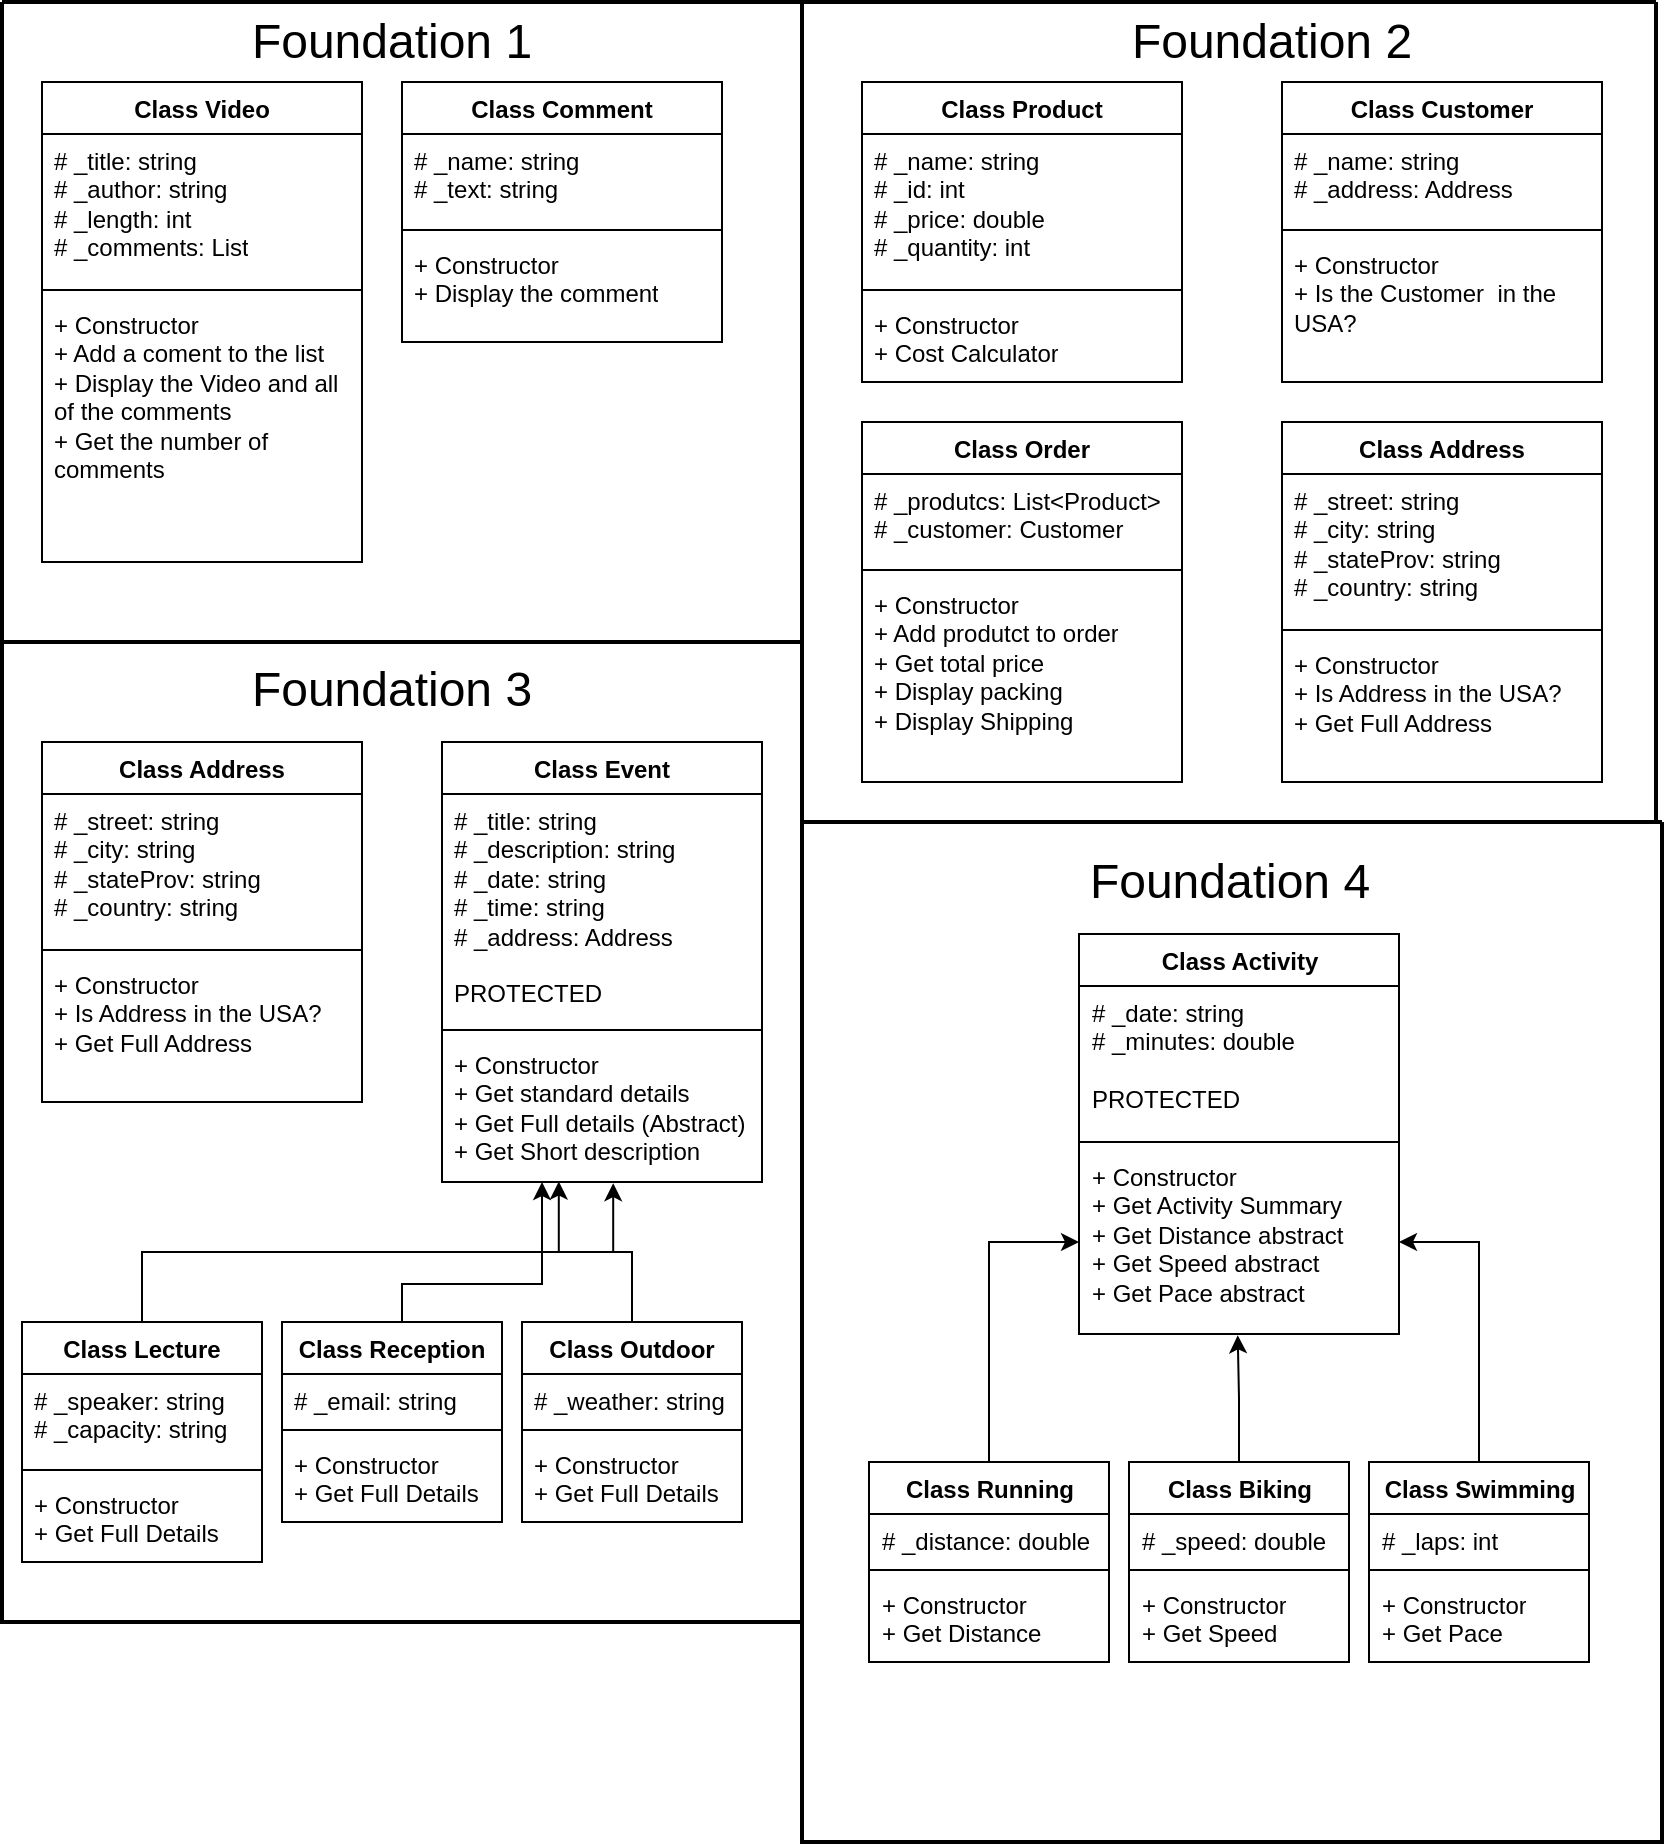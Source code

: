 <mxfile version="24.4.13" type="github">
  <diagram id="C5RBs43oDa-KdzZeNtuy" name="Page-1">
    <mxGraphModel dx="2262" dy="1691" grid="1" gridSize="10" guides="1" tooltips="1" connect="1" arrows="1" fold="1" page="1" pageScale="1" pageWidth="827" pageHeight="1169" math="0" shadow="0">
      <root>
        <mxCell id="WIyWlLk6GJQsqaUBKTNV-0" />
        <mxCell id="WIyWlLk6GJQsqaUBKTNV-1" parent="WIyWlLk6GJQsqaUBKTNV-0" />
        <mxCell id="9J13ALXc6ODQzCNzxVcu-0" value="Class Video" style="swimlane;fontStyle=1;align=center;verticalAlign=top;childLayout=stackLayout;horizontal=1;startSize=26;horizontalStack=0;resizeParent=1;resizeParentMax=0;resizeLast=0;collapsible=1;marginBottom=0;whiteSpace=wrap;html=1;strokeWidth=1;" vertex="1" parent="WIyWlLk6GJQsqaUBKTNV-1">
          <mxGeometry x="20" y="40" width="160" height="240" as="geometry" />
        </mxCell>
        <mxCell id="9J13ALXc6ODQzCNzxVcu-1" value="# _title: string&lt;div&gt;# _author: string&lt;/div&gt;&lt;div&gt;# _length: int&lt;div&gt;# _comments: List&lt;/div&gt;&lt;/div&gt;" style="text;strokeColor=none;fillColor=none;align=left;verticalAlign=top;spacingLeft=4;spacingRight=4;overflow=hidden;rotatable=0;points=[[0,0.5],[1,0.5]];portConstraint=eastwest;whiteSpace=wrap;html=1;" vertex="1" parent="9J13ALXc6ODQzCNzxVcu-0">
          <mxGeometry y="26" width="160" height="74" as="geometry" />
        </mxCell>
        <mxCell id="9J13ALXc6ODQzCNzxVcu-2" value="" style="line;strokeWidth=1;fillColor=none;align=left;verticalAlign=middle;spacingTop=-1;spacingLeft=3;spacingRight=3;rotatable=0;labelPosition=right;points=[];portConstraint=eastwest;strokeColor=inherit;" vertex="1" parent="9J13ALXc6ODQzCNzxVcu-0">
          <mxGeometry y="100" width="160" height="8" as="geometry" />
        </mxCell>
        <mxCell id="9J13ALXc6ODQzCNzxVcu-3" value="&lt;div&gt;+ Constructor&lt;/div&gt;&lt;div&gt;+ Add a coment to the list&lt;/div&gt;&lt;div&gt;+ Display the Video and all of the comments&lt;/div&gt;&lt;div&gt;+ Get the number of comments&lt;/div&gt;&lt;div&gt;&lt;br&gt;&lt;/div&gt;" style="text;strokeColor=none;fillColor=none;align=left;verticalAlign=top;spacingLeft=4;spacingRight=4;overflow=hidden;rotatable=0;points=[[0,0.5],[1,0.5]];portConstraint=eastwest;whiteSpace=wrap;html=1;" vertex="1" parent="9J13ALXc6ODQzCNzxVcu-0">
          <mxGeometry y="108" width="160" height="132" as="geometry" />
        </mxCell>
        <mxCell id="9J13ALXc6ODQzCNzxVcu-6" value="Foundation 1" style="text;html=1;align=center;verticalAlign=middle;whiteSpace=wrap;rounded=0;strokeWidth=1;fontSize=24;" vertex="1" parent="WIyWlLk6GJQsqaUBKTNV-1">
          <mxGeometry x="110" y="10" width="170" height="20" as="geometry" />
        </mxCell>
        <mxCell id="9J13ALXc6ODQzCNzxVcu-7" value="Class Comment" style="swimlane;fontStyle=1;align=center;verticalAlign=top;childLayout=stackLayout;horizontal=1;startSize=26;horizontalStack=0;resizeParent=1;resizeParentMax=0;resizeLast=0;collapsible=1;marginBottom=0;whiteSpace=wrap;html=1;strokeWidth=1;" vertex="1" parent="WIyWlLk6GJQsqaUBKTNV-1">
          <mxGeometry x="200" y="40" width="160" height="130" as="geometry" />
        </mxCell>
        <mxCell id="9J13ALXc6ODQzCNzxVcu-8" value="# _name: string&lt;div&gt;# _text: string&lt;/div&gt;" style="text;strokeColor=none;fillColor=none;align=left;verticalAlign=top;spacingLeft=4;spacingRight=4;overflow=hidden;rotatable=0;points=[[0,0.5],[1,0.5]];portConstraint=eastwest;whiteSpace=wrap;html=1;" vertex="1" parent="9J13ALXc6ODQzCNzxVcu-7">
          <mxGeometry y="26" width="160" height="44" as="geometry" />
        </mxCell>
        <mxCell id="9J13ALXc6ODQzCNzxVcu-9" value="" style="line;strokeWidth=1;fillColor=none;align=left;verticalAlign=middle;spacingTop=-1;spacingLeft=3;spacingRight=3;rotatable=0;labelPosition=right;points=[];portConstraint=eastwest;strokeColor=inherit;" vertex="1" parent="9J13ALXc6ODQzCNzxVcu-7">
          <mxGeometry y="70" width="160" height="8" as="geometry" />
        </mxCell>
        <mxCell id="9J13ALXc6ODQzCNzxVcu-10" value="&lt;div&gt;+ Constructor&lt;/div&gt;&lt;div&gt;+ Display the comment&lt;/div&gt;&lt;div&gt;&lt;br&gt;&lt;/div&gt;" style="text;strokeColor=none;fillColor=none;align=left;verticalAlign=top;spacingLeft=4;spacingRight=4;overflow=hidden;rotatable=0;points=[[0,0.5],[1,0.5]];portConstraint=eastwest;whiteSpace=wrap;html=1;" vertex="1" parent="9J13ALXc6ODQzCNzxVcu-7">
          <mxGeometry y="78" width="160" height="52" as="geometry" />
        </mxCell>
        <mxCell id="9J13ALXc6ODQzCNzxVcu-11" value="Foundation 2" style="text;html=1;align=center;verticalAlign=middle;whiteSpace=wrap;rounded=0;strokeWidth=1;fontSize=24;" vertex="1" parent="WIyWlLk6GJQsqaUBKTNV-1">
          <mxGeometry x="550" y="10" width="170" height="20" as="geometry" />
        </mxCell>
        <mxCell id="9J13ALXc6ODQzCNzxVcu-19" value="" style="swimlane;startSize=0;strokeWidth=2;" vertex="1" parent="WIyWlLk6GJQsqaUBKTNV-1">
          <mxGeometry x="400" width="427" height="410" as="geometry" />
        </mxCell>
        <mxCell id="9J13ALXc6ODQzCNzxVcu-21" value="Class Product" style="swimlane;fontStyle=1;align=center;verticalAlign=top;childLayout=stackLayout;horizontal=1;startSize=26;horizontalStack=0;resizeParent=1;resizeParentMax=0;resizeLast=0;collapsible=1;marginBottom=0;whiteSpace=wrap;html=1;strokeWidth=1;" vertex="1" parent="WIyWlLk6GJQsqaUBKTNV-1">
          <mxGeometry x="430" y="40" width="160" height="150" as="geometry" />
        </mxCell>
        <mxCell id="9J13ALXc6ODQzCNzxVcu-22" value="# _name: string&lt;div&gt;# _id: int&lt;/div&gt;&lt;div&gt;# _price: double&lt;div&gt;# _quantity: int&lt;/div&gt;&lt;/div&gt;" style="text;strokeColor=none;fillColor=none;align=left;verticalAlign=top;spacingLeft=4;spacingRight=4;overflow=hidden;rotatable=0;points=[[0,0.5],[1,0.5]];portConstraint=eastwest;whiteSpace=wrap;html=1;" vertex="1" parent="9J13ALXc6ODQzCNzxVcu-21">
          <mxGeometry y="26" width="160" height="74" as="geometry" />
        </mxCell>
        <mxCell id="9J13ALXc6ODQzCNzxVcu-23" value="" style="line;strokeWidth=1;fillColor=none;align=left;verticalAlign=middle;spacingTop=-1;spacingLeft=3;spacingRight=3;rotatable=0;labelPosition=right;points=[];portConstraint=eastwest;strokeColor=inherit;" vertex="1" parent="9J13ALXc6ODQzCNzxVcu-21">
          <mxGeometry y="100" width="160" height="8" as="geometry" />
        </mxCell>
        <mxCell id="9J13ALXc6ODQzCNzxVcu-24" value="&lt;div&gt;+ Constructor&lt;/div&gt;&lt;div&gt;+ Cost Calculator&lt;/div&gt;&lt;div&gt;&lt;br&gt;&lt;/div&gt;" style="text;strokeColor=none;fillColor=none;align=left;verticalAlign=top;spacingLeft=4;spacingRight=4;overflow=hidden;rotatable=0;points=[[0,0.5],[1,0.5]];portConstraint=eastwest;whiteSpace=wrap;html=1;" vertex="1" parent="9J13ALXc6ODQzCNzxVcu-21">
          <mxGeometry y="108" width="160" height="42" as="geometry" />
        </mxCell>
        <mxCell id="9J13ALXc6ODQzCNzxVcu-25" value="Class Customer" style="swimlane;fontStyle=1;align=center;verticalAlign=top;childLayout=stackLayout;horizontal=1;startSize=26;horizontalStack=0;resizeParent=1;resizeParentMax=0;resizeLast=0;collapsible=1;marginBottom=0;whiteSpace=wrap;html=1;strokeWidth=1;" vertex="1" parent="WIyWlLk6GJQsqaUBKTNV-1">
          <mxGeometry x="640" y="40" width="160" height="150" as="geometry" />
        </mxCell>
        <mxCell id="9J13ALXc6ODQzCNzxVcu-26" value="# _name: string&lt;div&gt;# _address: Address&lt;/div&gt;" style="text;strokeColor=none;fillColor=none;align=left;verticalAlign=top;spacingLeft=4;spacingRight=4;overflow=hidden;rotatable=0;points=[[0,0.5],[1,0.5]];portConstraint=eastwest;whiteSpace=wrap;html=1;" vertex="1" parent="9J13ALXc6ODQzCNzxVcu-25">
          <mxGeometry y="26" width="160" height="44" as="geometry" />
        </mxCell>
        <mxCell id="9J13ALXc6ODQzCNzxVcu-29" value="" style="line;strokeWidth=1;fillColor=none;align=left;verticalAlign=middle;spacingTop=-1;spacingLeft=3;spacingRight=3;rotatable=0;labelPosition=right;points=[];portConstraint=eastwest;strokeColor=inherit;" vertex="1" parent="9J13ALXc6ODQzCNzxVcu-25">
          <mxGeometry y="70" width="160" height="8" as="geometry" />
        </mxCell>
        <mxCell id="9J13ALXc6ODQzCNzxVcu-28" value="&lt;div&gt;+ Constructor&lt;/div&gt;&lt;div&gt;+ Is the Customer&amp;nbsp; in the USA?&lt;/div&gt;" style="text;strokeColor=none;fillColor=none;align=left;verticalAlign=top;spacingLeft=4;spacingRight=4;overflow=hidden;rotatable=0;points=[[0,0.5],[1,0.5]];portConstraint=eastwest;whiteSpace=wrap;html=1;" vertex="1" parent="9J13ALXc6ODQzCNzxVcu-25">
          <mxGeometry y="78" width="160" height="72" as="geometry" />
        </mxCell>
        <mxCell id="9J13ALXc6ODQzCNzxVcu-30" value="Class Order" style="swimlane;fontStyle=1;align=center;verticalAlign=top;childLayout=stackLayout;horizontal=1;startSize=26;horizontalStack=0;resizeParent=1;resizeParentMax=0;resizeLast=0;collapsible=1;marginBottom=0;whiteSpace=wrap;html=1;strokeWidth=1;" vertex="1" parent="WIyWlLk6GJQsqaUBKTNV-1">
          <mxGeometry x="430" y="210" width="160" height="180" as="geometry" />
        </mxCell>
        <mxCell id="9J13ALXc6ODQzCNzxVcu-31" value="# _produtcs: List&amp;lt;Product&amp;gt;&lt;div&gt;# _customer: Customer&lt;/div&gt;" style="text;strokeColor=none;fillColor=none;align=left;verticalAlign=top;spacingLeft=4;spacingRight=4;overflow=hidden;rotatable=0;points=[[0,0.5],[1,0.5]];portConstraint=eastwest;whiteSpace=wrap;html=1;" vertex="1" parent="9J13ALXc6ODQzCNzxVcu-30">
          <mxGeometry y="26" width="160" height="44" as="geometry" />
        </mxCell>
        <mxCell id="9J13ALXc6ODQzCNzxVcu-32" value="" style="line;strokeWidth=1;fillColor=none;align=left;verticalAlign=middle;spacingTop=-1;spacingLeft=3;spacingRight=3;rotatable=0;labelPosition=right;points=[];portConstraint=eastwest;strokeColor=inherit;" vertex="1" parent="9J13ALXc6ODQzCNzxVcu-30">
          <mxGeometry y="70" width="160" height="8" as="geometry" />
        </mxCell>
        <mxCell id="9J13ALXc6ODQzCNzxVcu-33" value="&lt;div&gt;+ Constructor&lt;/div&gt;&lt;div&gt;+ Add produtct to order&lt;/div&gt;&lt;div&gt;+ Get total price&lt;/div&gt;&lt;div&gt;+ Display packing&amp;nbsp;&lt;/div&gt;&lt;div&gt;+ Display Shipping&amp;nbsp;&lt;/div&gt;" style="text;strokeColor=none;fillColor=none;align=left;verticalAlign=top;spacingLeft=4;spacingRight=4;overflow=hidden;rotatable=0;points=[[0,0.5],[1,0.5]];portConstraint=eastwest;whiteSpace=wrap;html=1;" vertex="1" parent="9J13ALXc6ODQzCNzxVcu-30">
          <mxGeometry y="78" width="160" height="102" as="geometry" />
        </mxCell>
        <mxCell id="9J13ALXc6ODQzCNzxVcu-34" value="Class Address" style="swimlane;fontStyle=1;align=center;verticalAlign=top;childLayout=stackLayout;horizontal=1;startSize=26;horizontalStack=0;resizeParent=1;resizeParentMax=0;resizeLast=0;collapsible=1;marginBottom=0;whiteSpace=wrap;html=1;strokeWidth=1;" vertex="1" parent="WIyWlLk6GJQsqaUBKTNV-1">
          <mxGeometry x="640" y="210" width="160" height="180" as="geometry" />
        </mxCell>
        <mxCell id="9J13ALXc6ODQzCNzxVcu-35" value="# _street: string&lt;div&gt;# _city: string&lt;/div&gt;&lt;div&gt;# _stateProv: string&lt;div&gt;# _country: string&lt;/div&gt;&lt;/div&gt;" style="text;strokeColor=none;fillColor=none;align=left;verticalAlign=top;spacingLeft=4;spacingRight=4;overflow=hidden;rotatable=0;points=[[0,0.5],[1,0.5]];portConstraint=eastwest;whiteSpace=wrap;html=1;" vertex="1" parent="9J13ALXc6ODQzCNzxVcu-34">
          <mxGeometry y="26" width="160" height="74" as="geometry" />
        </mxCell>
        <mxCell id="9J13ALXc6ODQzCNzxVcu-36" value="" style="line;strokeWidth=1;fillColor=none;align=left;verticalAlign=middle;spacingTop=-1;spacingLeft=3;spacingRight=3;rotatable=0;labelPosition=right;points=[];portConstraint=eastwest;strokeColor=inherit;" vertex="1" parent="9J13ALXc6ODQzCNzxVcu-34">
          <mxGeometry y="100" width="160" height="8" as="geometry" />
        </mxCell>
        <mxCell id="9J13ALXc6ODQzCNzxVcu-37" value="&lt;div&gt;+ Constructor&lt;/div&gt;&lt;div&gt;+ Is Address in the USA?&lt;/div&gt;&lt;div&gt;+ Get Full Address&lt;/div&gt;" style="text;strokeColor=none;fillColor=none;align=left;verticalAlign=top;spacingLeft=4;spacingRight=4;overflow=hidden;rotatable=0;points=[[0,0.5],[1,0.5]];portConstraint=eastwest;whiteSpace=wrap;html=1;" vertex="1" parent="9J13ALXc6ODQzCNzxVcu-34">
          <mxGeometry y="108" width="160" height="72" as="geometry" />
        </mxCell>
        <mxCell id="9J13ALXc6ODQzCNzxVcu-38" value="" style="swimlane;startSize=0;strokeWidth=2;" vertex="1" parent="WIyWlLk6GJQsqaUBKTNV-1">
          <mxGeometry width="400" height="320" as="geometry" />
        </mxCell>
        <mxCell id="9J13ALXc6ODQzCNzxVcu-39" value="Foundation 3" style="text;html=1;align=center;verticalAlign=middle;whiteSpace=wrap;rounded=0;strokeWidth=1;fontSize=24;" vertex="1" parent="WIyWlLk6GJQsqaUBKTNV-1">
          <mxGeometry x="110" y="334" width="170" height="20" as="geometry" />
        </mxCell>
        <mxCell id="9J13ALXc6ODQzCNzxVcu-40" value="Class Event" style="swimlane;fontStyle=1;align=center;verticalAlign=top;childLayout=stackLayout;horizontal=1;startSize=26;horizontalStack=0;resizeParent=1;resizeParentMax=0;resizeLast=0;collapsible=1;marginBottom=0;whiteSpace=wrap;html=1;strokeWidth=1;" vertex="1" parent="WIyWlLk6GJQsqaUBKTNV-1">
          <mxGeometry x="220" y="370" width="160" height="220" as="geometry" />
        </mxCell>
        <mxCell id="9J13ALXc6ODQzCNzxVcu-41" value="# _title: string&lt;div&gt;# _description: string&lt;/div&gt;&lt;div&gt;# _date: string&lt;div&gt;# _time: string&lt;/div&gt;&lt;/div&gt;&lt;div&gt;# _address: Address&lt;/div&gt;&lt;div&gt;&lt;br&gt;&lt;/div&gt;&lt;div&gt;PROTECTED&lt;/div&gt;" style="text;strokeColor=none;fillColor=none;align=left;verticalAlign=top;spacingLeft=4;spacingRight=4;overflow=hidden;rotatable=0;points=[[0,0.5],[1,0.5]];portConstraint=eastwest;whiteSpace=wrap;html=1;" vertex="1" parent="9J13ALXc6ODQzCNzxVcu-40">
          <mxGeometry y="26" width="160" height="114" as="geometry" />
        </mxCell>
        <mxCell id="9J13ALXc6ODQzCNzxVcu-42" value="" style="line;strokeWidth=1;fillColor=none;align=left;verticalAlign=middle;spacingTop=-1;spacingLeft=3;spacingRight=3;rotatable=0;labelPosition=right;points=[];portConstraint=eastwest;strokeColor=inherit;" vertex="1" parent="9J13ALXc6ODQzCNzxVcu-40">
          <mxGeometry y="140" width="160" height="8" as="geometry" />
        </mxCell>
        <mxCell id="9J13ALXc6ODQzCNzxVcu-43" value="&lt;div&gt;+ Constructor&lt;/div&gt;&lt;div&gt;+ Get standard details&lt;/div&gt;&lt;div&gt;+ Get Full details (Abstract)&lt;/div&gt;&lt;div&gt;+ Get Short description&amp;nbsp;&lt;/div&gt;" style="text;strokeColor=none;fillColor=none;align=left;verticalAlign=top;spacingLeft=4;spacingRight=4;overflow=hidden;rotatable=0;points=[[0,0.5],[1,0.5]];portConstraint=eastwest;whiteSpace=wrap;html=1;" vertex="1" parent="9J13ALXc6ODQzCNzxVcu-40">
          <mxGeometry y="148" width="160" height="72" as="geometry" />
        </mxCell>
        <mxCell id="9J13ALXc6ODQzCNzxVcu-44" value="Class Lecture" style="swimlane;fontStyle=1;align=center;verticalAlign=top;childLayout=stackLayout;horizontal=1;startSize=26;horizontalStack=0;resizeParent=1;resizeParentMax=0;resizeLast=0;collapsible=1;marginBottom=0;whiteSpace=wrap;html=1;strokeWidth=1;" vertex="1" parent="WIyWlLk6GJQsqaUBKTNV-1">
          <mxGeometry x="10" y="660" width="120" height="120" as="geometry" />
        </mxCell>
        <mxCell id="9J13ALXc6ODQzCNzxVcu-45" value="# _speaker: string&lt;div&gt;# _capacity: string&lt;/div&gt;" style="text;strokeColor=none;fillColor=none;align=left;verticalAlign=top;spacingLeft=4;spacingRight=4;overflow=hidden;rotatable=0;points=[[0,0.5],[1,0.5]];portConstraint=eastwest;whiteSpace=wrap;html=1;" vertex="1" parent="9J13ALXc6ODQzCNzxVcu-44">
          <mxGeometry y="26" width="120" height="44" as="geometry" />
        </mxCell>
        <mxCell id="9J13ALXc6ODQzCNzxVcu-46" value="" style="line;strokeWidth=1;fillColor=none;align=left;verticalAlign=middle;spacingTop=-1;spacingLeft=3;spacingRight=3;rotatable=0;labelPosition=right;points=[];portConstraint=eastwest;strokeColor=inherit;" vertex="1" parent="9J13ALXc6ODQzCNzxVcu-44">
          <mxGeometry y="70" width="120" height="8" as="geometry" />
        </mxCell>
        <mxCell id="9J13ALXc6ODQzCNzxVcu-47" value="&lt;div&gt;+ Constructor&lt;/div&gt;&lt;div&gt;+ Get Full Details&lt;/div&gt;" style="text;strokeColor=none;fillColor=none;align=left;verticalAlign=top;spacingLeft=4;spacingRight=4;overflow=hidden;rotatable=0;points=[[0,0.5],[1,0.5]];portConstraint=eastwest;whiteSpace=wrap;html=1;" vertex="1" parent="9J13ALXc6ODQzCNzxVcu-44">
          <mxGeometry y="78" width="120" height="42" as="geometry" />
        </mxCell>
        <mxCell id="9J13ALXc6ODQzCNzxVcu-48" value="Class Reception" style="swimlane;fontStyle=1;align=center;verticalAlign=top;childLayout=stackLayout;horizontal=1;startSize=26;horizontalStack=0;resizeParent=1;resizeParentMax=0;resizeLast=0;collapsible=1;marginBottom=0;whiteSpace=wrap;html=1;strokeWidth=1;" vertex="1" parent="WIyWlLk6GJQsqaUBKTNV-1">
          <mxGeometry x="140" y="660" width="110" height="100" as="geometry">
            <mxRectangle x="140" y="660" width="130" height="30" as="alternateBounds" />
          </mxGeometry>
        </mxCell>
        <mxCell id="9J13ALXc6ODQzCNzxVcu-49" value="# _email: string" style="text;strokeColor=none;fillColor=none;align=left;verticalAlign=top;spacingLeft=4;spacingRight=4;overflow=hidden;rotatable=0;points=[[0,0.5],[1,0.5]];portConstraint=eastwest;whiteSpace=wrap;html=1;" vertex="1" parent="9J13ALXc6ODQzCNzxVcu-48">
          <mxGeometry y="26" width="110" height="24" as="geometry" />
        </mxCell>
        <mxCell id="9J13ALXc6ODQzCNzxVcu-50" value="" style="line;strokeWidth=1;fillColor=none;align=left;verticalAlign=middle;spacingTop=-1;spacingLeft=3;spacingRight=3;rotatable=0;labelPosition=right;points=[];portConstraint=eastwest;strokeColor=inherit;" vertex="1" parent="9J13ALXc6ODQzCNzxVcu-48">
          <mxGeometry y="50" width="110" height="8" as="geometry" />
        </mxCell>
        <mxCell id="9J13ALXc6ODQzCNzxVcu-51" value="&lt;div&gt;+ Constructor&lt;/div&gt;&lt;div&gt;+ Get Full Details&lt;br&gt;&lt;/div&gt;" style="text;strokeColor=none;fillColor=none;align=left;verticalAlign=top;spacingLeft=4;spacingRight=4;overflow=hidden;rotatable=0;points=[[0,0.5],[1,0.5]];portConstraint=eastwest;whiteSpace=wrap;html=1;" vertex="1" parent="9J13ALXc6ODQzCNzxVcu-48">
          <mxGeometry y="58" width="110" height="42" as="geometry" />
        </mxCell>
        <mxCell id="9J13ALXc6ODQzCNzxVcu-64" style="edgeStyle=orthogonalEdgeStyle;rounded=0;orthogonalLoop=1;jettySize=auto;html=1;entryX=0.365;entryY=0.997;entryDx=0;entryDy=0;entryPerimeter=0;" edge="1" parent="WIyWlLk6GJQsqaUBKTNV-1" source="9J13ALXc6ODQzCNzxVcu-52" target="9J13ALXc6ODQzCNzxVcu-43">
          <mxGeometry relative="1" as="geometry">
            <mxPoint x="280" y="600" as="targetPoint" />
          </mxGeometry>
        </mxCell>
        <mxCell id="9J13ALXc6ODQzCNzxVcu-56" value="Class Address" style="swimlane;fontStyle=1;align=center;verticalAlign=top;childLayout=stackLayout;horizontal=1;startSize=26;horizontalStack=0;resizeParent=1;resizeParentMax=0;resizeLast=0;collapsible=1;marginBottom=0;whiteSpace=wrap;html=1;strokeWidth=1;" vertex="1" parent="WIyWlLk6GJQsqaUBKTNV-1">
          <mxGeometry x="20" y="370" width="160" height="180" as="geometry" />
        </mxCell>
        <mxCell id="9J13ALXc6ODQzCNzxVcu-57" value="# _street: string&lt;div&gt;# _city: string&lt;/div&gt;&lt;div&gt;# _stateProv: string&lt;div&gt;# _country: string&lt;/div&gt;&lt;/div&gt;" style="text;strokeColor=none;fillColor=none;align=left;verticalAlign=top;spacingLeft=4;spacingRight=4;overflow=hidden;rotatable=0;points=[[0,0.5],[1,0.5]];portConstraint=eastwest;whiteSpace=wrap;html=1;" vertex="1" parent="9J13ALXc6ODQzCNzxVcu-56">
          <mxGeometry y="26" width="160" height="74" as="geometry" />
        </mxCell>
        <mxCell id="9J13ALXc6ODQzCNzxVcu-58" value="" style="line;strokeWidth=1;fillColor=none;align=left;verticalAlign=middle;spacingTop=-1;spacingLeft=3;spacingRight=3;rotatable=0;labelPosition=right;points=[];portConstraint=eastwest;strokeColor=inherit;" vertex="1" parent="9J13ALXc6ODQzCNzxVcu-56">
          <mxGeometry y="100" width="160" height="8" as="geometry" />
        </mxCell>
        <mxCell id="9J13ALXc6ODQzCNzxVcu-59" value="&lt;div&gt;+ Constructor&lt;/div&gt;&lt;div&gt;+ Is Address in the USA?&lt;/div&gt;&lt;div&gt;+ Get Full Address&lt;/div&gt;" style="text;strokeColor=none;fillColor=none;align=left;verticalAlign=top;spacingLeft=4;spacingRight=4;overflow=hidden;rotatable=0;points=[[0,0.5],[1,0.5]];portConstraint=eastwest;whiteSpace=wrap;html=1;" vertex="1" parent="9J13ALXc6ODQzCNzxVcu-56">
          <mxGeometry y="108" width="160" height="72" as="geometry" />
        </mxCell>
        <mxCell id="9J13ALXc6ODQzCNzxVcu-66" value="" style="swimlane;startSize=0;strokeWidth=2;" vertex="1" parent="WIyWlLk6GJQsqaUBKTNV-1">
          <mxGeometry y="320" width="400" height="490" as="geometry" />
        </mxCell>
        <mxCell id="9J13ALXc6ODQzCNzxVcu-52" value="Class Outdoor" style="swimlane;fontStyle=1;align=center;verticalAlign=top;childLayout=stackLayout;horizontal=1;startSize=26;horizontalStack=0;resizeParent=1;resizeParentMax=0;resizeLast=0;collapsible=1;marginBottom=0;whiteSpace=wrap;html=1;strokeWidth=1;" vertex="1" parent="9J13ALXc6ODQzCNzxVcu-66">
          <mxGeometry x="260" y="340" width="110" height="100" as="geometry" />
        </mxCell>
        <mxCell id="9J13ALXc6ODQzCNzxVcu-53" value="# _weather: string" style="text;strokeColor=none;fillColor=none;align=left;verticalAlign=top;spacingLeft=4;spacingRight=4;overflow=hidden;rotatable=0;points=[[0,0.5],[1,0.5]];portConstraint=eastwest;whiteSpace=wrap;html=1;" vertex="1" parent="9J13ALXc6ODQzCNzxVcu-52">
          <mxGeometry y="26" width="110" height="24" as="geometry" />
        </mxCell>
        <mxCell id="9J13ALXc6ODQzCNzxVcu-54" value="" style="line;strokeWidth=1;fillColor=none;align=left;verticalAlign=middle;spacingTop=-1;spacingLeft=3;spacingRight=3;rotatable=0;labelPosition=right;points=[];portConstraint=eastwest;strokeColor=inherit;" vertex="1" parent="9J13ALXc6ODQzCNzxVcu-52">
          <mxGeometry y="50" width="110" height="8" as="geometry" />
        </mxCell>
        <mxCell id="9J13ALXc6ODQzCNzxVcu-55" value="&lt;div&gt;+ Constructor&lt;/div&gt;&lt;div&gt;+ Get Full Details&lt;br&gt;&lt;/div&gt;" style="text;strokeColor=none;fillColor=none;align=left;verticalAlign=top;spacingLeft=4;spacingRight=4;overflow=hidden;rotatable=0;points=[[0,0.5],[1,0.5]];portConstraint=eastwest;whiteSpace=wrap;html=1;" vertex="1" parent="9J13ALXc6ODQzCNzxVcu-52">
          <mxGeometry y="58" width="110" height="42" as="geometry" />
        </mxCell>
        <mxCell id="9J13ALXc6ODQzCNzxVcu-65" style="edgeStyle=orthogonalEdgeStyle;rounded=0;orthogonalLoop=1;jettySize=auto;html=1;" edge="1" parent="9J13ALXc6ODQzCNzxVcu-66">
          <mxGeometry relative="1" as="geometry">
            <mxPoint x="270" y="270" as="targetPoint" />
            <mxPoint x="200" y="340" as="sourcePoint" />
            <Array as="points">
              <mxPoint x="200" y="321" />
              <mxPoint x="270" y="321" />
              <mxPoint x="270" y="270" />
            </Array>
          </mxGeometry>
        </mxCell>
        <mxCell id="9J13ALXc6ODQzCNzxVcu-67" style="edgeStyle=orthogonalEdgeStyle;rounded=0;orthogonalLoop=1;jettySize=auto;html=1;entryX=0.535;entryY=1.008;entryDx=0;entryDy=0;entryPerimeter=0;" edge="1" parent="WIyWlLk6GJQsqaUBKTNV-1" source="9J13ALXc6ODQzCNzxVcu-44" target="9J13ALXc6ODQzCNzxVcu-43">
          <mxGeometry relative="1" as="geometry" />
        </mxCell>
        <mxCell id="9J13ALXc6ODQzCNzxVcu-68" value="Foundation 4" style="text;html=1;align=center;verticalAlign=middle;whiteSpace=wrap;rounded=0;strokeWidth=1;fontSize=24;" vertex="1" parent="WIyWlLk6GJQsqaUBKTNV-1">
          <mxGeometry x="528.5" y="430" width="170" height="20" as="geometry" />
        </mxCell>
        <mxCell id="9J13ALXc6ODQzCNzxVcu-69" value="" style="swimlane;startSize=0;strokeWidth=2;" vertex="1" parent="WIyWlLk6GJQsqaUBKTNV-1">
          <mxGeometry x="400" y="410" width="430" height="510" as="geometry" />
        </mxCell>
        <mxCell id="9J13ALXc6ODQzCNzxVcu-75" value="Class Activity" style="swimlane;fontStyle=1;align=center;verticalAlign=top;childLayout=stackLayout;horizontal=1;startSize=26;horizontalStack=0;resizeParent=1;resizeParentMax=0;resizeLast=0;collapsible=1;marginBottom=0;whiteSpace=wrap;html=1;strokeWidth=1;" vertex="1" parent="9J13ALXc6ODQzCNzxVcu-69">
          <mxGeometry x="138.5" y="56" width="160" height="200" as="geometry" />
        </mxCell>
        <mxCell id="9J13ALXc6ODQzCNzxVcu-76" value="# _date: string&lt;div&gt;# _minutes: double&lt;/div&gt;&lt;div&gt;&lt;br&gt;&lt;/div&gt;&lt;div&gt;PROTECTED&lt;/div&gt;" style="text;strokeColor=none;fillColor=none;align=left;verticalAlign=top;spacingLeft=4;spacingRight=4;overflow=hidden;rotatable=0;points=[[0,0.5],[1,0.5]];portConstraint=eastwest;whiteSpace=wrap;html=1;" vertex="1" parent="9J13ALXc6ODQzCNzxVcu-75">
          <mxGeometry y="26" width="160" height="74" as="geometry" />
        </mxCell>
        <mxCell id="9J13ALXc6ODQzCNzxVcu-77" value="" style="line;strokeWidth=1;fillColor=none;align=left;verticalAlign=middle;spacingTop=-1;spacingLeft=3;spacingRight=3;rotatable=0;labelPosition=right;points=[];portConstraint=eastwest;strokeColor=inherit;" vertex="1" parent="9J13ALXc6ODQzCNzxVcu-75">
          <mxGeometry y="100" width="160" height="8" as="geometry" />
        </mxCell>
        <mxCell id="9J13ALXc6ODQzCNzxVcu-78" value="&lt;div&gt;+ Constructor&lt;/div&gt;&lt;div&gt;+ Get Activity Summary&lt;/div&gt;&lt;div&gt;+ Get Distance abstract&lt;/div&gt;&lt;div&gt;+ Get Speed&amp;nbsp;&lt;span style=&quot;background-color: initial;&quot;&gt;abstract&lt;/span&gt;&lt;/div&gt;&lt;div&gt;+ Get Pace&amp;nbsp;&lt;span style=&quot;background-color: initial;&quot;&gt;abstract&lt;/span&gt;&lt;/div&gt;" style="text;strokeColor=none;fillColor=none;align=left;verticalAlign=top;spacingLeft=4;spacingRight=4;overflow=hidden;rotatable=0;points=[[0,0.5],[1,0.5]];portConstraint=eastwest;whiteSpace=wrap;html=1;" vertex="1" parent="9J13ALXc6ODQzCNzxVcu-75">
          <mxGeometry y="108" width="160" height="92" as="geometry" />
        </mxCell>
        <mxCell id="9J13ALXc6ODQzCNzxVcu-95" style="edgeStyle=orthogonalEdgeStyle;rounded=0;orthogonalLoop=1;jettySize=auto;html=1;entryX=0;entryY=0.5;entryDx=0;entryDy=0;" edge="1" parent="9J13ALXc6ODQzCNzxVcu-69" source="9J13ALXc6ODQzCNzxVcu-79" target="9J13ALXc6ODQzCNzxVcu-78">
          <mxGeometry relative="1" as="geometry" />
        </mxCell>
        <mxCell id="9J13ALXc6ODQzCNzxVcu-79" value="Class Running" style="swimlane;fontStyle=1;align=center;verticalAlign=top;childLayout=stackLayout;horizontal=1;startSize=26;horizontalStack=0;resizeParent=1;resizeParentMax=0;resizeLast=0;collapsible=1;marginBottom=0;whiteSpace=wrap;html=1;strokeWidth=1;" vertex="1" parent="9J13ALXc6ODQzCNzxVcu-69">
          <mxGeometry x="33.5" y="320" width="120" height="100" as="geometry" />
        </mxCell>
        <mxCell id="9J13ALXc6ODQzCNzxVcu-80" value="# _distance: double&lt;div&gt;&lt;br&gt;&lt;/div&gt;" style="text;strokeColor=none;fillColor=none;align=left;verticalAlign=top;spacingLeft=4;spacingRight=4;overflow=hidden;rotatable=0;points=[[0,0.5],[1,0.5]];portConstraint=eastwest;whiteSpace=wrap;html=1;" vertex="1" parent="9J13ALXc6ODQzCNzxVcu-79">
          <mxGeometry y="26" width="120" height="24" as="geometry" />
        </mxCell>
        <mxCell id="9J13ALXc6ODQzCNzxVcu-81" value="" style="line;strokeWidth=1;fillColor=none;align=left;verticalAlign=middle;spacingTop=-1;spacingLeft=3;spacingRight=3;rotatable=0;labelPosition=right;points=[];portConstraint=eastwest;strokeColor=inherit;" vertex="1" parent="9J13ALXc6ODQzCNzxVcu-79">
          <mxGeometry y="50" width="120" height="8" as="geometry" />
        </mxCell>
        <mxCell id="9J13ALXc6ODQzCNzxVcu-82" value="&lt;div&gt;+ Constructor&lt;/div&gt;&lt;div&gt;+ Get Distance&lt;/div&gt;" style="text;strokeColor=none;fillColor=none;align=left;verticalAlign=top;spacingLeft=4;spacingRight=4;overflow=hidden;rotatable=0;points=[[0,0.5],[1,0.5]];portConstraint=eastwest;whiteSpace=wrap;html=1;" vertex="1" parent="9J13ALXc6ODQzCNzxVcu-79">
          <mxGeometry y="58" width="120" height="42" as="geometry" />
        </mxCell>
        <mxCell id="9J13ALXc6ODQzCNzxVcu-83" value="Class Biking" style="swimlane;fontStyle=1;align=center;verticalAlign=top;childLayout=stackLayout;horizontal=1;startSize=26;horizontalStack=0;resizeParent=1;resizeParentMax=0;resizeLast=0;collapsible=1;marginBottom=0;whiteSpace=wrap;html=1;strokeWidth=1;" vertex="1" parent="9J13ALXc6ODQzCNzxVcu-69">
          <mxGeometry x="163.5" y="320" width="110" height="100" as="geometry">
            <mxRectangle x="140" y="660" width="130" height="30" as="alternateBounds" />
          </mxGeometry>
        </mxCell>
        <mxCell id="9J13ALXc6ODQzCNzxVcu-84" value="# _speed: double" style="text;strokeColor=none;fillColor=none;align=left;verticalAlign=top;spacingLeft=4;spacingRight=4;overflow=hidden;rotatable=0;points=[[0,0.5],[1,0.5]];portConstraint=eastwest;whiteSpace=wrap;html=1;" vertex="1" parent="9J13ALXc6ODQzCNzxVcu-83">
          <mxGeometry y="26" width="110" height="24" as="geometry" />
        </mxCell>
        <mxCell id="9J13ALXc6ODQzCNzxVcu-85" value="" style="line;strokeWidth=1;fillColor=none;align=left;verticalAlign=middle;spacingTop=-1;spacingLeft=3;spacingRight=3;rotatable=0;labelPosition=right;points=[];portConstraint=eastwest;strokeColor=inherit;" vertex="1" parent="9J13ALXc6ODQzCNzxVcu-83">
          <mxGeometry y="50" width="110" height="8" as="geometry" />
        </mxCell>
        <mxCell id="9J13ALXc6ODQzCNzxVcu-86" value="&lt;div&gt;+ Constructor&lt;/div&gt;&lt;div&gt;+ Get Speed&lt;br&gt;&lt;/div&gt;" style="text;strokeColor=none;fillColor=none;align=left;verticalAlign=top;spacingLeft=4;spacingRight=4;overflow=hidden;rotatable=0;points=[[0,0.5],[1,0.5]];portConstraint=eastwest;whiteSpace=wrap;html=1;" vertex="1" parent="9J13ALXc6ODQzCNzxVcu-83">
          <mxGeometry y="58" width="110" height="42" as="geometry" />
        </mxCell>
        <mxCell id="9J13ALXc6ODQzCNzxVcu-94" style="edgeStyle=orthogonalEdgeStyle;rounded=0;orthogonalLoop=1;jettySize=auto;html=1;" edge="1" parent="9J13ALXc6ODQzCNzxVcu-69" source="9J13ALXc6ODQzCNzxVcu-87" target="9J13ALXc6ODQzCNzxVcu-78">
          <mxGeometry relative="1" as="geometry" />
        </mxCell>
        <mxCell id="9J13ALXc6ODQzCNzxVcu-87" value="Class Swimming" style="swimlane;fontStyle=1;align=center;verticalAlign=top;childLayout=stackLayout;horizontal=1;startSize=26;horizontalStack=0;resizeParent=1;resizeParentMax=0;resizeLast=0;collapsible=1;marginBottom=0;whiteSpace=wrap;html=1;strokeWidth=1;" vertex="1" parent="9J13ALXc6ODQzCNzxVcu-69">
          <mxGeometry x="283.5" y="320" width="110" height="100" as="geometry" />
        </mxCell>
        <mxCell id="9J13ALXc6ODQzCNzxVcu-88" value="# _laps: int" style="text;strokeColor=none;fillColor=none;align=left;verticalAlign=top;spacingLeft=4;spacingRight=4;overflow=hidden;rotatable=0;points=[[0,0.5],[1,0.5]];portConstraint=eastwest;whiteSpace=wrap;html=1;" vertex="1" parent="9J13ALXc6ODQzCNzxVcu-87">
          <mxGeometry y="26" width="110" height="24" as="geometry" />
        </mxCell>
        <mxCell id="9J13ALXc6ODQzCNzxVcu-89" value="" style="line;strokeWidth=1;fillColor=none;align=left;verticalAlign=middle;spacingTop=-1;spacingLeft=3;spacingRight=3;rotatable=0;labelPosition=right;points=[];portConstraint=eastwest;strokeColor=inherit;" vertex="1" parent="9J13ALXc6ODQzCNzxVcu-87">
          <mxGeometry y="50" width="110" height="8" as="geometry" />
        </mxCell>
        <mxCell id="9J13ALXc6ODQzCNzxVcu-90" value="&lt;div&gt;+ Constructor&lt;/div&gt;&lt;div&gt;+ Get Pace&lt;br&gt;&lt;/div&gt;" style="text;strokeColor=none;fillColor=none;align=left;verticalAlign=top;spacingLeft=4;spacingRight=4;overflow=hidden;rotatable=0;points=[[0,0.5],[1,0.5]];portConstraint=eastwest;whiteSpace=wrap;html=1;" vertex="1" parent="9J13ALXc6ODQzCNzxVcu-87">
          <mxGeometry y="58" width="110" height="42" as="geometry" />
        </mxCell>
        <mxCell id="9J13ALXc6ODQzCNzxVcu-96" style="edgeStyle=orthogonalEdgeStyle;rounded=0;orthogonalLoop=1;jettySize=auto;html=1;entryX=0.496;entryY=1.007;entryDx=0;entryDy=0;entryPerimeter=0;" edge="1" parent="9J13ALXc6ODQzCNzxVcu-69" source="9J13ALXc6ODQzCNzxVcu-83" target="9J13ALXc6ODQzCNzxVcu-78">
          <mxGeometry relative="1" as="geometry" />
        </mxCell>
      </root>
    </mxGraphModel>
  </diagram>
</mxfile>

